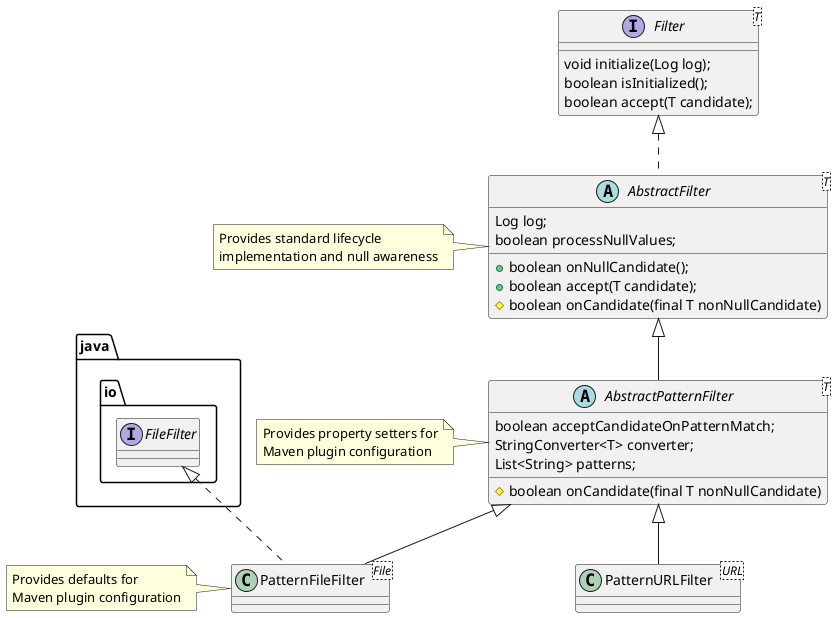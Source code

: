 @startuml
interface Filter<T> {
    void initialize(Log log);
    boolean isInitialized();
    boolean accept(T candidate);
}

abstract class AbstractFilter<T> implements Filter {
        Log log;
        boolean processNullValues;

        + boolean onNullCandidate();
        + boolean accept(T candidate);
        # boolean onCandidate(final T nonNullCandidate)
}
note left of AbstractFilter: Provides standard lifecycle\nimplementation and null awareness

abstract class AbstractPatternFilter<T> extends AbstractFilter {
    boolean acceptCandidateOnPatternMatch;
    StringConverter<T> converter;
    List<String> patterns;

    # boolean onCandidate(final T nonNullCandidate)
}
note left of AbstractPatternFilter: Provides property setters for\nMaven plugin configuration

class PatternFileFilter<File> extends AbstractPatternFilter implements java.io.FileFilter {
}
note left of PatternFileFilter: Provides defaults for\nMaven plugin configuration

class PatternURLFilter<URL> extends AbstractPatternFilter {
}
@enduml